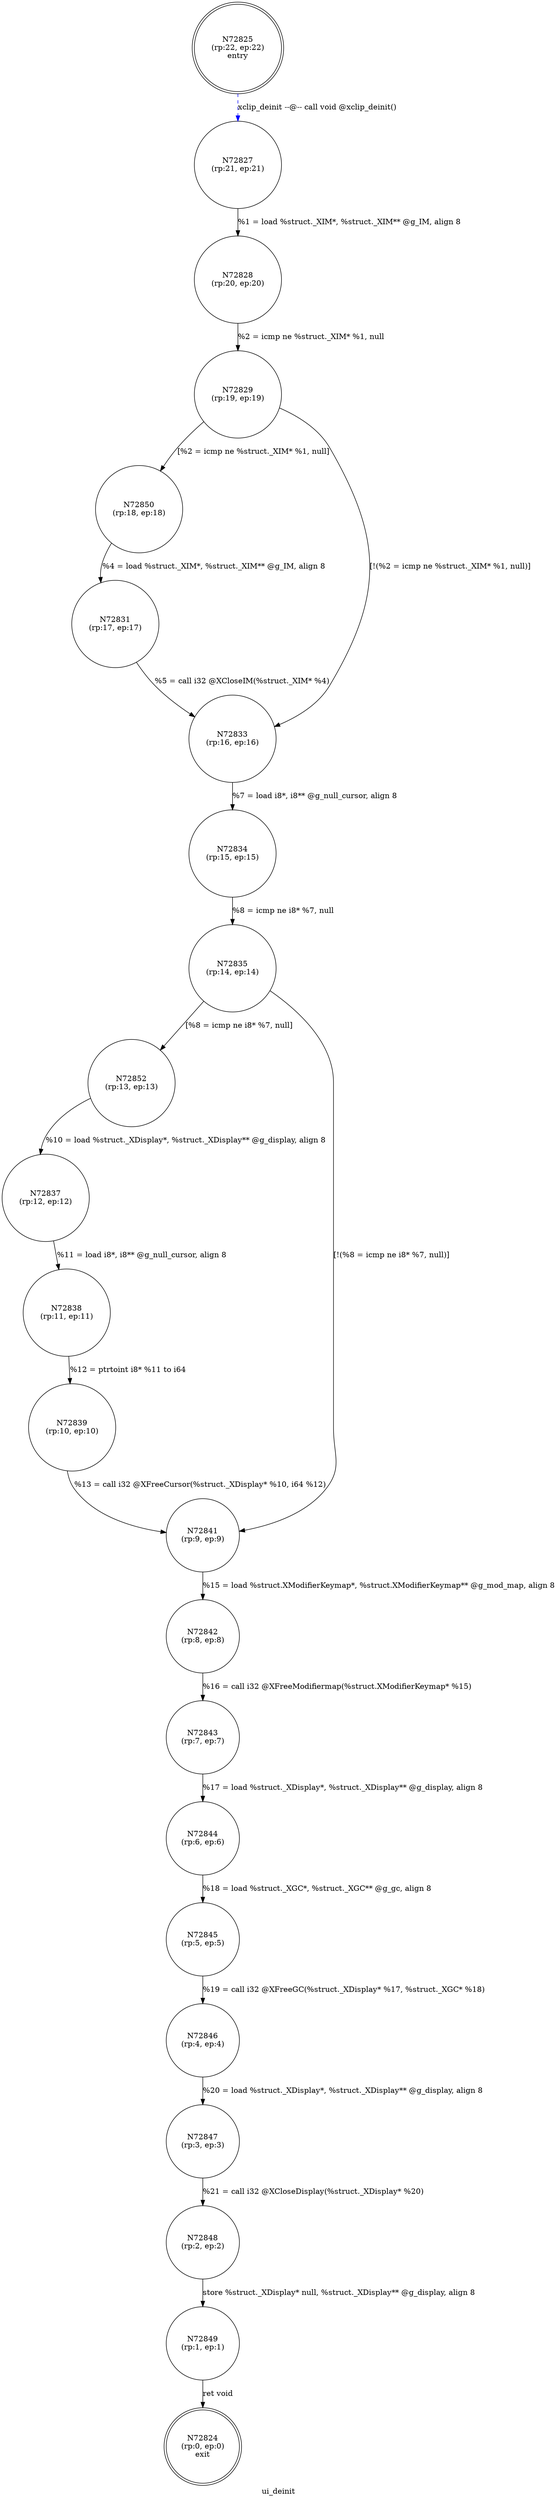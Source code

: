 digraph ui_deinit {
label="ui_deinit"
72824 [label="N72824\n(rp:0, ep:0)\nexit", shape="doublecircle"]
72825 [label="N72825\n(rp:22, ep:22)\nentry", shape="doublecircle"]
72825 -> 72827 [label="xclip_deinit --@-- call void @xclip_deinit()", style="dashed", color="blue"]
72827 [label="N72827\n(rp:21, ep:21)", shape="circle"]
72827 -> 72828 [label="%1 = load %struct._XIM*, %struct._XIM** @g_IM, align 8"]
72828 [label="N72828\n(rp:20, ep:20)", shape="circle"]
72828 -> 72829 [label="%2 = icmp ne %struct._XIM* %1, null"]
72829 [label="N72829\n(rp:19, ep:19)", shape="circle"]
72829 -> 72850 [label="[%2 = icmp ne %struct._XIM* %1, null]"]
72829 -> 72833 [label="[!(%2 = icmp ne %struct._XIM* %1, null)]"]
72831 [label="N72831\n(rp:17, ep:17)", shape="circle"]
72831 -> 72833 [label="%5 = call i32 @XCloseIM(%struct._XIM* %4)"]
72833 [label="N72833\n(rp:16, ep:16)", shape="circle"]
72833 -> 72834 [label="%7 = load i8*, i8** @g_null_cursor, align 8"]
72834 [label="N72834\n(rp:15, ep:15)", shape="circle"]
72834 -> 72835 [label="%8 = icmp ne i8* %7, null"]
72835 [label="N72835\n(rp:14, ep:14)", shape="circle"]
72835 -> 72852 [label="[%8 = icmp ne i8* %7, null]"]
72835 -> 72841 [label="[!(%8 = icmp ne i8* %7, null)]"]
72837 [label="N72837\n(rp:12, ep:12)", shape="circle"]
72837 -> 72838 [label="%11 = load i8*, i8** @g_null_cursor, align 8"]
72838 [label="N72838\n(rp:11, ep:11)", shape="circle"]
72838 -> 72839 [label="%12 = ptrtoint i8* %11 to i64"]
72839 [label="N72839\n(rp:10, ep:10)", shape="circle"]
72839 -> 72841 [label="%13 = call i32 @XFreeCursor(%struct._XDisplay* %10, i64 %12)"]
72841 [label="N72841\n(rp:9, ep:9)", shape="circle"]
72841 -> 72842 [label="%15 = load %struct.XModifierKeymap*, %struct.XModifierKeymap** @g_mod_map, align 8"]
72842 [label="N72842\n(rp:8, ep:8)", shape="circle"]
72842 -> 72843 [label="%16 = call i32 @XFreeModifiermap(%struct.XModifierKeymap* %15)"]
72843 [label="N72843\n(rp:7, ep:7)", shape="circle"]
72843 -> 72844 [label="%17 = load %struct._XDisplay*, %struct._XDisplay** @g_display, align 8"]
72844 [label="N72844\n(rp:6, ep:6)", shape="circle"]
72844 -> 72845 [label="%18 = load %struct._XGC*, %struct._XGC** @g_gc, align 8"]
72845 [label="N72845\n(rp:5, ep:5)", shape="circle"]
72845 -> 72846 [label="%19 = call i32 @XFreeGC(%struct._XDisplay* %17, %struct._XGC* %18)"]
72846 [label="N72846\n(rp:4, ep:4)", shape="circle"]
72846 -> 72847 [label="%20 = load %struct._XDisplay*, %struct._XDisplay** @g_display, align 8"]
72847 [label="N72847\n(rp:3, ep:3)", shape="circle"]
72847 -> 72848 [label="%21 = call i32 @XCloseDisplay(%struct._XDisplay* %20)"]
72848 [label="N72848\n(rp:2, ep:2)", shape="circle"]
72848 -> 72849 [label="store %struct._XDisplay* null, %struct._XDisplay** @g_display, align 8"]
72849 [label="N72849\n(rp:1, ep:1)", shape="circle"]
72849 -> 72824 [label="ret void"]
72850 [label="N72850\n(rp:18, ep:18)", shape="circle"]
72850 -> 72831 [label="%4 = load %struct._XIM*, %struct._XIM** @g_IM, align 8"]
72852 [label="N72852\n(rp:13, ep:13)", shape="circle"]
72852 -> 72837 [label="%10 = load %struct._XDisplay*, %struct._XDisplay** @g_display, align 8"]
}

